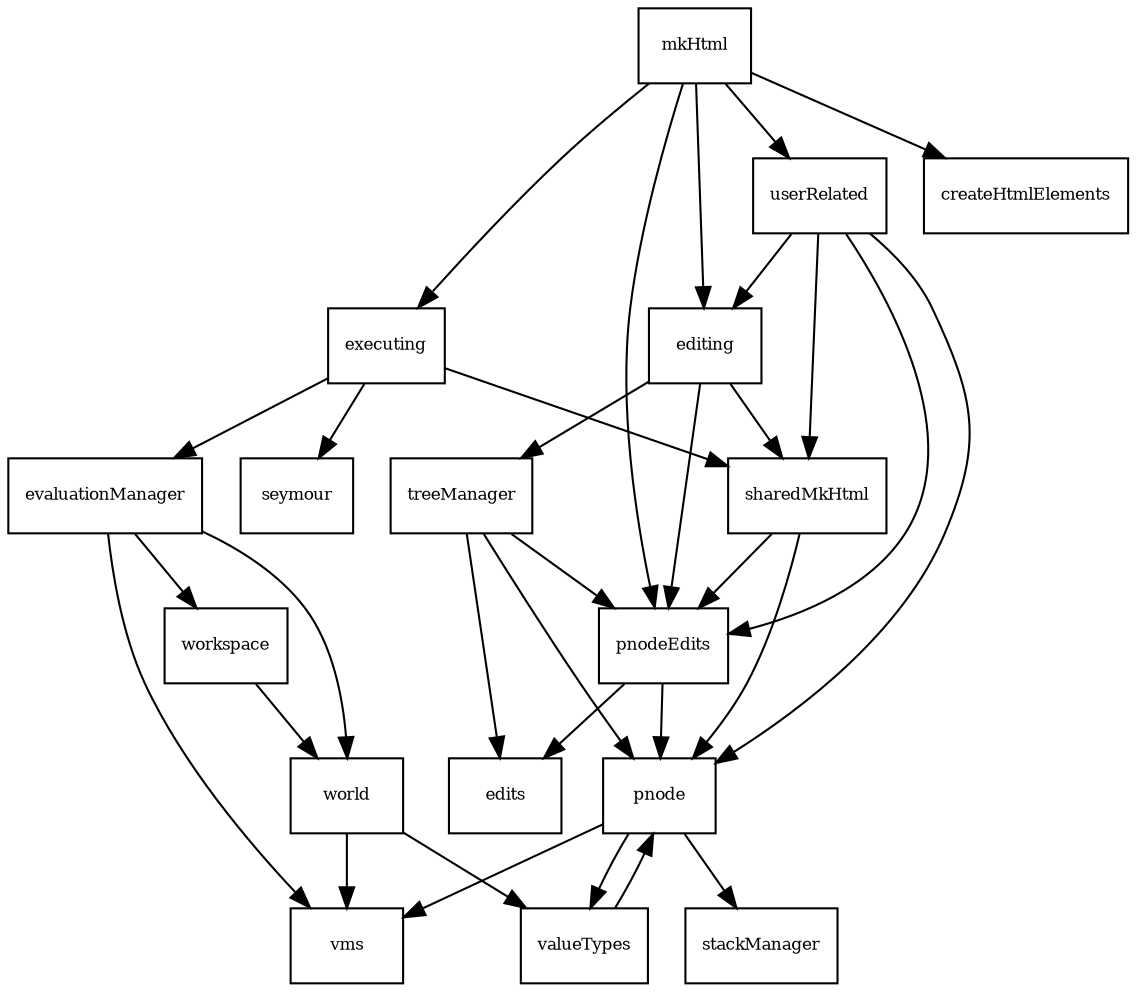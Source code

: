 digraph Depends {

   gsize="8,6"; ratio=fill;
   node[fontsize=8, shape=rectangle];

   //edits -> assert ;
   //edits -> collections ;
   
   editing -> sharedMkHtml ;
   editing -> pnodeEdits ;
   editing -> treeManager ;

   evaluationManager -> vms ;
   evaluationManager -> workspace ;
   evaluationManager -> world ;

   executing -> sharedMkHtml ;
   executing -> evaluationManager ;
   executing -> seymour ;

   //mkHtml -> assert ;
   //mkHtml -> collections ;

   mkHtml -> createHtmlElements ;
   mkHtml -> editing ;
   mkHtml -> executing ;
   mkHtml -> pnodeEdits ;
   mkHtml -> userRelated ;

   //pnode -> assert ;
   //pnode -> collections ;
   pnode -> stackManager ;
   pnode -> valueTypes ;
   pnode -> vms ;

   //pnodeEdits -> assert ;
   //pnodeEdits -> collections ;
   pnodeEdits -> edits ;
   pnodeEdits -> pnode ;

   sharedMkHtml -> pnode ;
   sharedMkHtml -> pnodeEdits ;

   //treeManager -> asssert ;
   //treeManager -> collections ;
   treeManager -> edits ;
   treeManager -> pnode ;
   treeManager -> pnodeEdits ;

   userRelated -> editing ;
   userRelated -> pnodeEdits ;
   userRelated -> pnode ;
   userRelated -> sharedMkHtml ;
   //turtleTest -> seymour ;

   //valueTypes -> assert ;
   //valueTypes -> collections ;
   valueTypes -> pnode ;

   //vms -> assert ;
   //vms -> collections ;

   workspace -> world ;

   //world -> assert ;
   //world -> collections ;
   world -> valueTypes ;
   world -> vms ;
}
